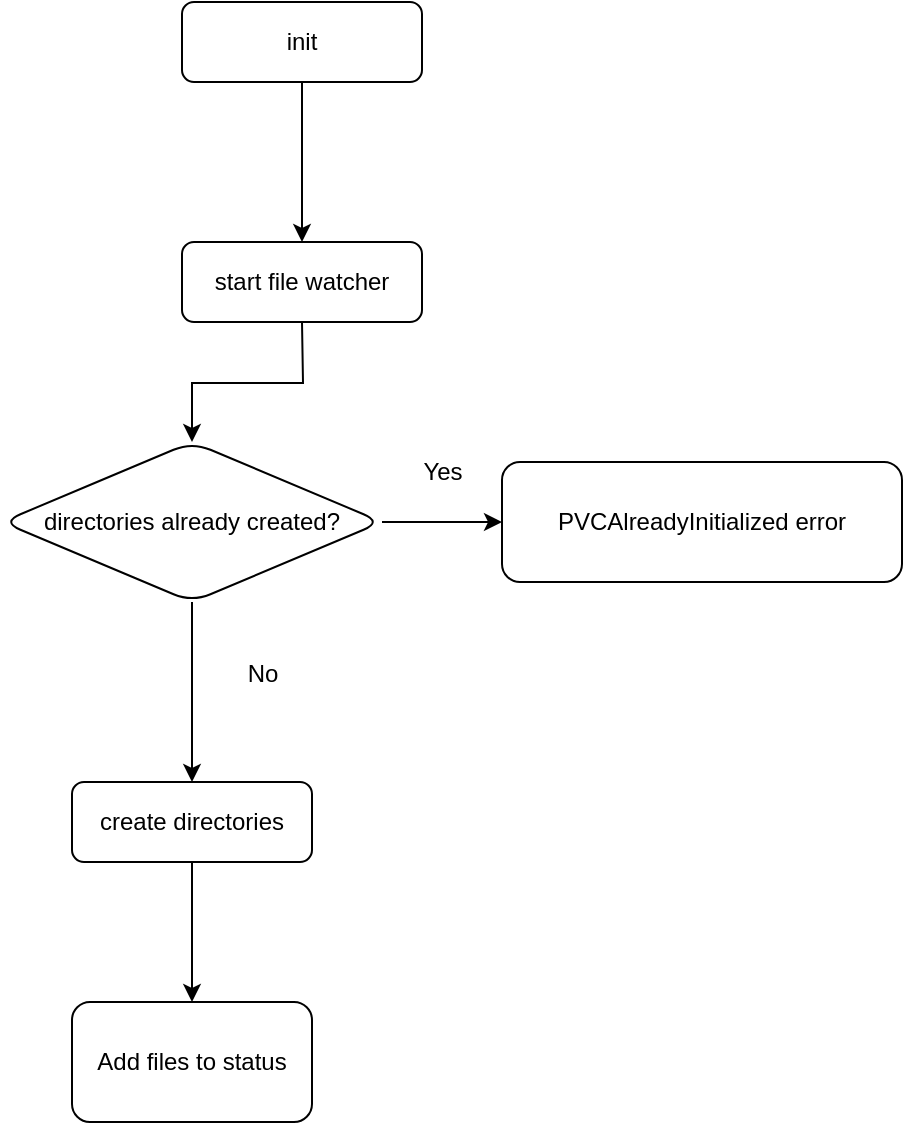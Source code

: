 <mxfile version="24.2.1" type="device">
  <diagram id="C5RBs43oDa-KdzZeNtuy" name="Page-1">
    <mxGraphModel dx="1050" dy="626" grid="1" gridSize="10" guides="1" tooltips="1" connect="1" arrows="1" fold="1" page="1" pageScale="1" pageWidth="827" pageHeight="1169" math="0" shadow="0">
      <root>
        <mxCell id="WIyWlLk6GJQsqaUBKTNV-0" />
        <mxCell id="WIyWlLk6GJQsqaUBKTNV-1" parent="WIyWlLk6GJQsqaUBKTNV-0" />
        <mxCell id="JdHnlZ5F1qFr3cky5IYm-3" value="" style="edgeStyle=orthogonalEdgeStyle;rounded=0;orthogonalLoop=1;jettySize=auto;html=1;" edge="1" parent="WIyWlLk6GJQsqaUBKTNV-1" source="JdHnlZ5F1qFr3cky5IYm-1" target="JdHnlZ5F1qFr3cky5IYm-2">
          <mxGeometry relative="1" as="geometry" />
        </mxCell>
        <mxCell id="JdHnlZ5F1qFr3cky5IYm-1" value="init" style="rounded=1;whiteSpace=wrap;html=1;fontSize=12;glass=0;strokeWidth=1;shadow=0;" vertex="1" parent="WIyWlLk6GJQsqaUBKTNV-1">
          <mxGeometry x="200" y="10" width="120" height="40" as="geometry" />
        </mxCell>
        <mxCell id="JdHnlZ5F1qFr3cky5IYm-2" value="start file watcher" style="rounded=1;whiteSpace=wrap;html=1;fontSize=12;glass=0;strokeWidth=1;shadow=0;" vertex="1" parent="WIyWlLk6GJQsqaUBKTNV-1">
          <mxGeometry x="200" y="130" width="120" height="40" as="geometry" />
        </mxCell>
        <mxCell id="JdHnlZ5F1qFr3cky5IYm-7" value="" style="edgeStyle=orthogonalEdgeStyle;rounded=0;orthogonalLoop=1;jettySize=auto;html=1;" edge="1" parent="WIyWlLk6GJQsqaUBKTNV-1" target="JdHnlZ5F1qFr3cky5IYm-6">
          <mxGeometry relative="1" as="geometry">
            <mxPoint x="260" y="170" as="sourcePoint" />
          </mxGeometry>
        </mxCell>
        <mxCell id="JdHnlZ5F1qFr3cky5IYm-9" value="" style="edgeStyle=orthogonalEdgeStyle;rounded=0;orthogonalLoop=1;jettySize=auto;html=1;" edge="1" parent="WIyWlLk6GJQsqaUBKTNV-1" source="JdHnlZ5F1qFr3cky5IYm-6" target="JdHnlZ5F1qFr3cky5IYm-8">
          <mxGeometry relative="1" as="geometry" />
        </mxCell>
        <mxCell id="JdHnlZ5F1qFr3cky5IYm-14" value="" style="edgeStyle=orthogonalEdgeStyle;rounded=0;orthogonalLoop=1;jettySize=auto;html=1;" edge="1" parent="WIyWlLk6GJQsqaUBKTNV-1" source="JdHnlZ5F1qFr3cky5IYm-6" target="JdHnlZ5F1qFr3cky5IYm-13">
          <mxGeometry relative="1" as="geometry" />
        </mxCell>
        <mxCell id="JdHnlZ5F1qFr3cky5IYm-6" value="directories already created?" style="rhombus;whiteSpace=wrap;html=1;rounded=1;glass=0;strokeWidth=1;shadow=0;" vertex="1" parent="WIyWlLk6GJQsqaUBKTNV-1">
          <mxGeometry x="110" y="230" width="190" height="80" as="geometry" />
        </mxCell>
        <mxCell id="JdHnlZ5F1qFr3cky5IYm-8" value="PVCAlreadyInitialized error" style="whiteSpace=wrap;html=1;rounded=1;glass=0;strokeWidth=1;shadow=0;" vertex="1" parent="WIyWlLk6GJQsqaUBKTNV-1">
          <mxGeometry x="360" y="240" width="200" height="60" as="geometry" />
        </mxCell>
        <mxCell id="JdHnlZ5F1qFr3cky5IYm-12" value="Yes" style="text;html=1;align=center;verticalAlign=middle;resizable=0;points=[];autosize=1;strokeColor=none;fillColor=none;" vertex="1" parent="WIyWlLk6GJQsqaUBKTNV-1">
          <mxGeometry x="310" y="230" width="40" height="30" as="geometry" />
        </mxCell>
        <mxCell id="JdHnlZ5F1qFr3cky5IYm-17" value="" style="edgeStyle=orthogonalEdgeStyle;rounded=0;orthogonalLoop=1;jettySize=auto;html=1;" edge="1" parent="WIyWlLk6GJQsqaUBKTNV-1" source="JdHnlZ5F1qFr3cky5IYm-13" target="JdHnlZ5F1qFr3cky5IYm-16">
          <mxGeometry relative="1" as="geometry" />
        </mxCell>
        <mxCell id="JdHnlZ5F1qFr3cky5IYm-13" value="create directories" style="whiteSpace=wrap;html=1;rounded=1;glass=0;strokeWidth=1;shadow=0;" vertex="1" parent="WIyWlLk6GJQsqaUBKTNV-1">
          <mxGeometry x="145" y="400" width="120" height="40" as="geometry" />
        </mxCell>
        <mxCell id="JdHnlZ5F1qFr3cky5IYm-15" value="&lt;div&gt;No&lt;/div&gt;&lt;div&gt;&lt;br&gt;&lt;/div&gt;" style="text;html=1;align=center;verticalAlign=middle;resizable=0;points=[];autosize=1;strokeColor=none;fillColor=none;" vertex="1" parent="WIyWlLk6GJQsqaUBKTNV-1">
          <mxGeometry x="220" y="333" width="40" height="40" as="geometry" />
        </mxCell>
        <mxCell id="JdHnlZ5F1qFr3cky5IYm-16" value="Add files to status" style="whiteSpace=wrap;html=1;rounded=1;glass=0;strokeWidth=1;shadow=0;" vertex="1" parent="WIyWlLk6GJQsqaUBKTNV-1">
          <mxGeometry x="145" y="510" width="120" height="60" as="geometry" />
        </mxCell>
      </root>
    </mxGraphModel>
  </diagram>
</mxfile>
